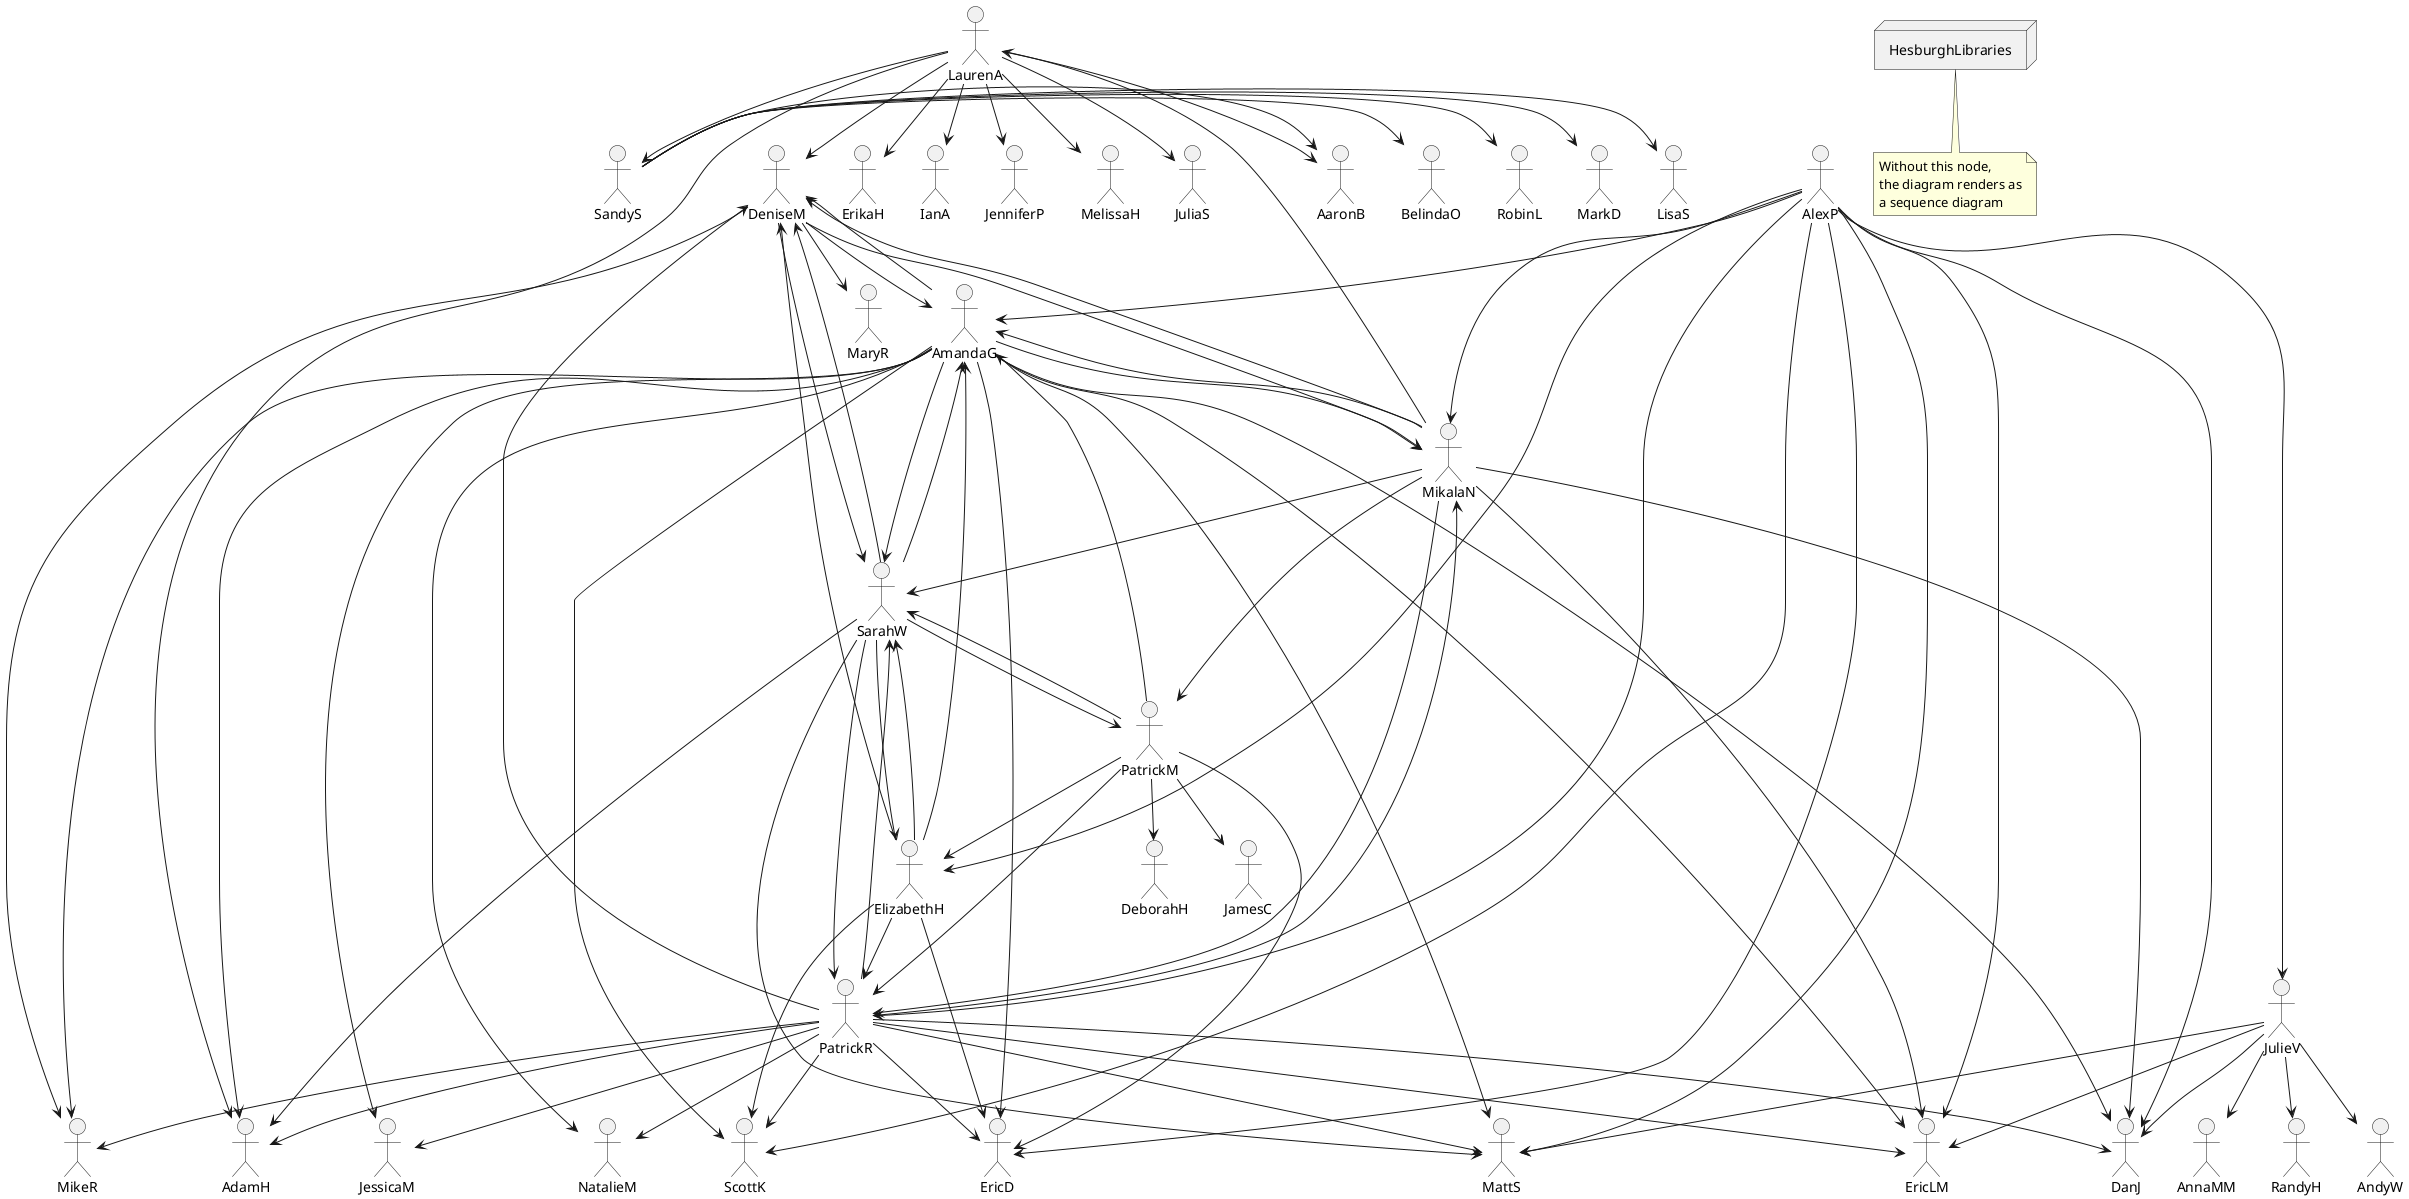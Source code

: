 # Render via PlantUML
# Generated via plantuml-preview (https://github.com/peele/plantuml-preview) in Atom
@startuml
node HesburghLibraries
note bottom of HesburghLibraries
  Without this node,
  the diagram renders as
  a sequence diagram
end note

actor AaronB
actor AdamH
actor AlexP
actor AmandaG
actor AnnaMM
actor BelindaO
actor DanJ
actor DeborahH
actor DeniseM
actor ElizabethH
actor EricD
actor EricLM
actor ErikaH
actor IanA
actor JamesC
actor JenniferP
actor JulieV
actor LaurenA
actor LisaS
actor MarkD
actor MelissaH
actor MikalaN
actor PatrickM
actor PatrickR
actor RandyH
actor RobinL
actor SandyS
actor SarahW

AlexP --> AmandaG
AlexP --> DanJ
AlexP --> ElizabethH
AlexP --> EricD
AlexP --> EricLM
AlexP --> JulieV
AlexP --> MattS
AlexP --> MikalaN
AlexP --> PatrickR
AlexP --> ScottK
AmandaG --> AdamH
AmandaG --> DanJ
AmandaG --> DeniseM
AmandaG --> EricD
AmandaG --> EricLM
AmandaG --> JessicaM
AmandaG --> MattS
AmandaG --> MikalaN
AmandaG --> MikeR
AmandaG --> NatalieM
AmandaG --> SarahW
AmandaG --> ScottK
DeniseM --> AmandaG
DeniseM --> MaryR
DeniseM --> MikalaN
DeniseM --> MikeR
DeniseM --> SarahW
ElizabethH --> AmandaG
ElizabethH --> DeniseM
ElizabethH --> EricD
ElizabethH --> PatrickR
ElizabethH --> SarahW
ElizabethH --> ScottK
JulieV --> AndyW
JulieV --> AnnaMM
JulieV --> DanJ
JulieV --> EricLM
JulieV --> MattS
JulieV --> RandyH
LaurenA --> AaronB
LaurenA --> AdamH
LaurenA --> DeniseM
LaurenA --> ErikaH
LaurenA --> IanA
LaurenA --> JenniferP
LaurenA --> JuliaS
LaurenA --> MelissaH
LaurenA --> SandyS
MikalaN --> AmandaG
MikalaN --> DanJ
MikalaN --> DeniseM
MikalaN --> EricLM
MikalaN --> LaurenA
MikalaN --> PatrickM
MikalaN --> PatrickR
MikalaN --> SarahW
PatrickM --> AmandaG
PatrickM --> DeborahH
PatrickM --> ElizabethH
PatrickM --> EricD
PatrickM --> JamesC
PatrickM --> PatrickR
PatrickM --> SarahW
PatrickR --> AdamH
PatrickR --> DanJ
PatrickR --> DeniseM
PatrickR --> EricD
PatrickR --> EricLM
PatrickR --> JessicaM
PatrickR --> MattS
PatrickR --> MikalaN
PatrickR --> MikeR
PatrickR --> NatalieM
PatrickR --> SarahW
PatrickR --> ScottK
SandyS -> AaronB
SandyS -> BelindaO
SandyS -> LisaS
SandyS -> MarkD
SandyS -> RobinL
SarahW --> AdamH
SarahW --> AmandaG
SarahW --> DeniseM
SarahW --> ElizabethH
SarahW --> MattS
SarahW --> PatrickM
SarahW --> PatrickR

@enduml
